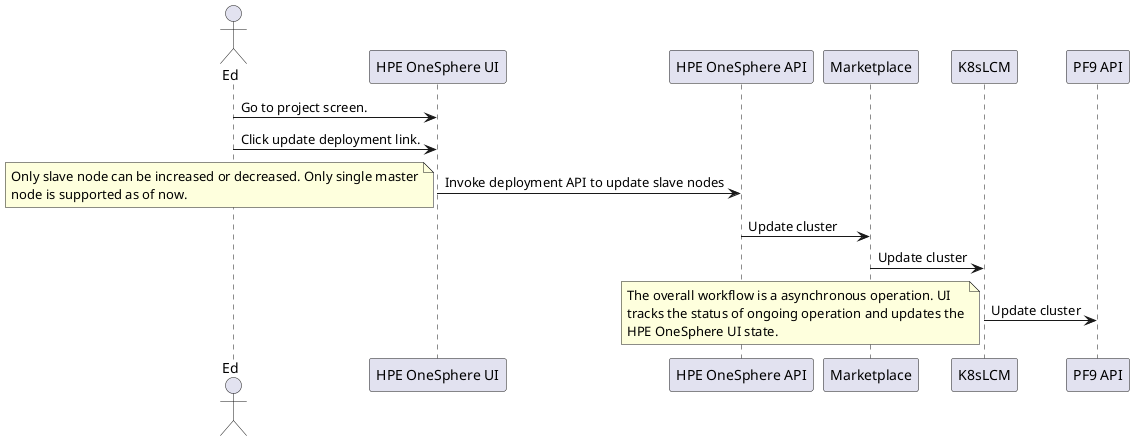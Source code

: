 @startuml
actor Ed

participant "HPE OneSphere UI"
participant "HPE OneSphere API"
participant Marketplace
participant K8sLCM
participant "PF9 API"

Ed -> "HPE OneSphere UI": Go to project screen.
Ed -> "HPE OneSphere UI": Click update deployment link.
"HPE OneSphere UI" -> "HPE OneSphere API": Invoke deployment API to update slave nodes
note left
    Only slave node can be increased or decreased. Only single master
    node is supported as of now.
end note
"HPE OneSphere API" -> Marketplace: Update cluster
Marketplace -> K8sLCM: Update cluster
K8sLCM -> "PF9 API": Update cluster

note left
    The overall workflow is a asynchronous operation. UI
    tracks the status of ongoing operation and updates the
    HPE OneSphere UI state.
end note

@enduml